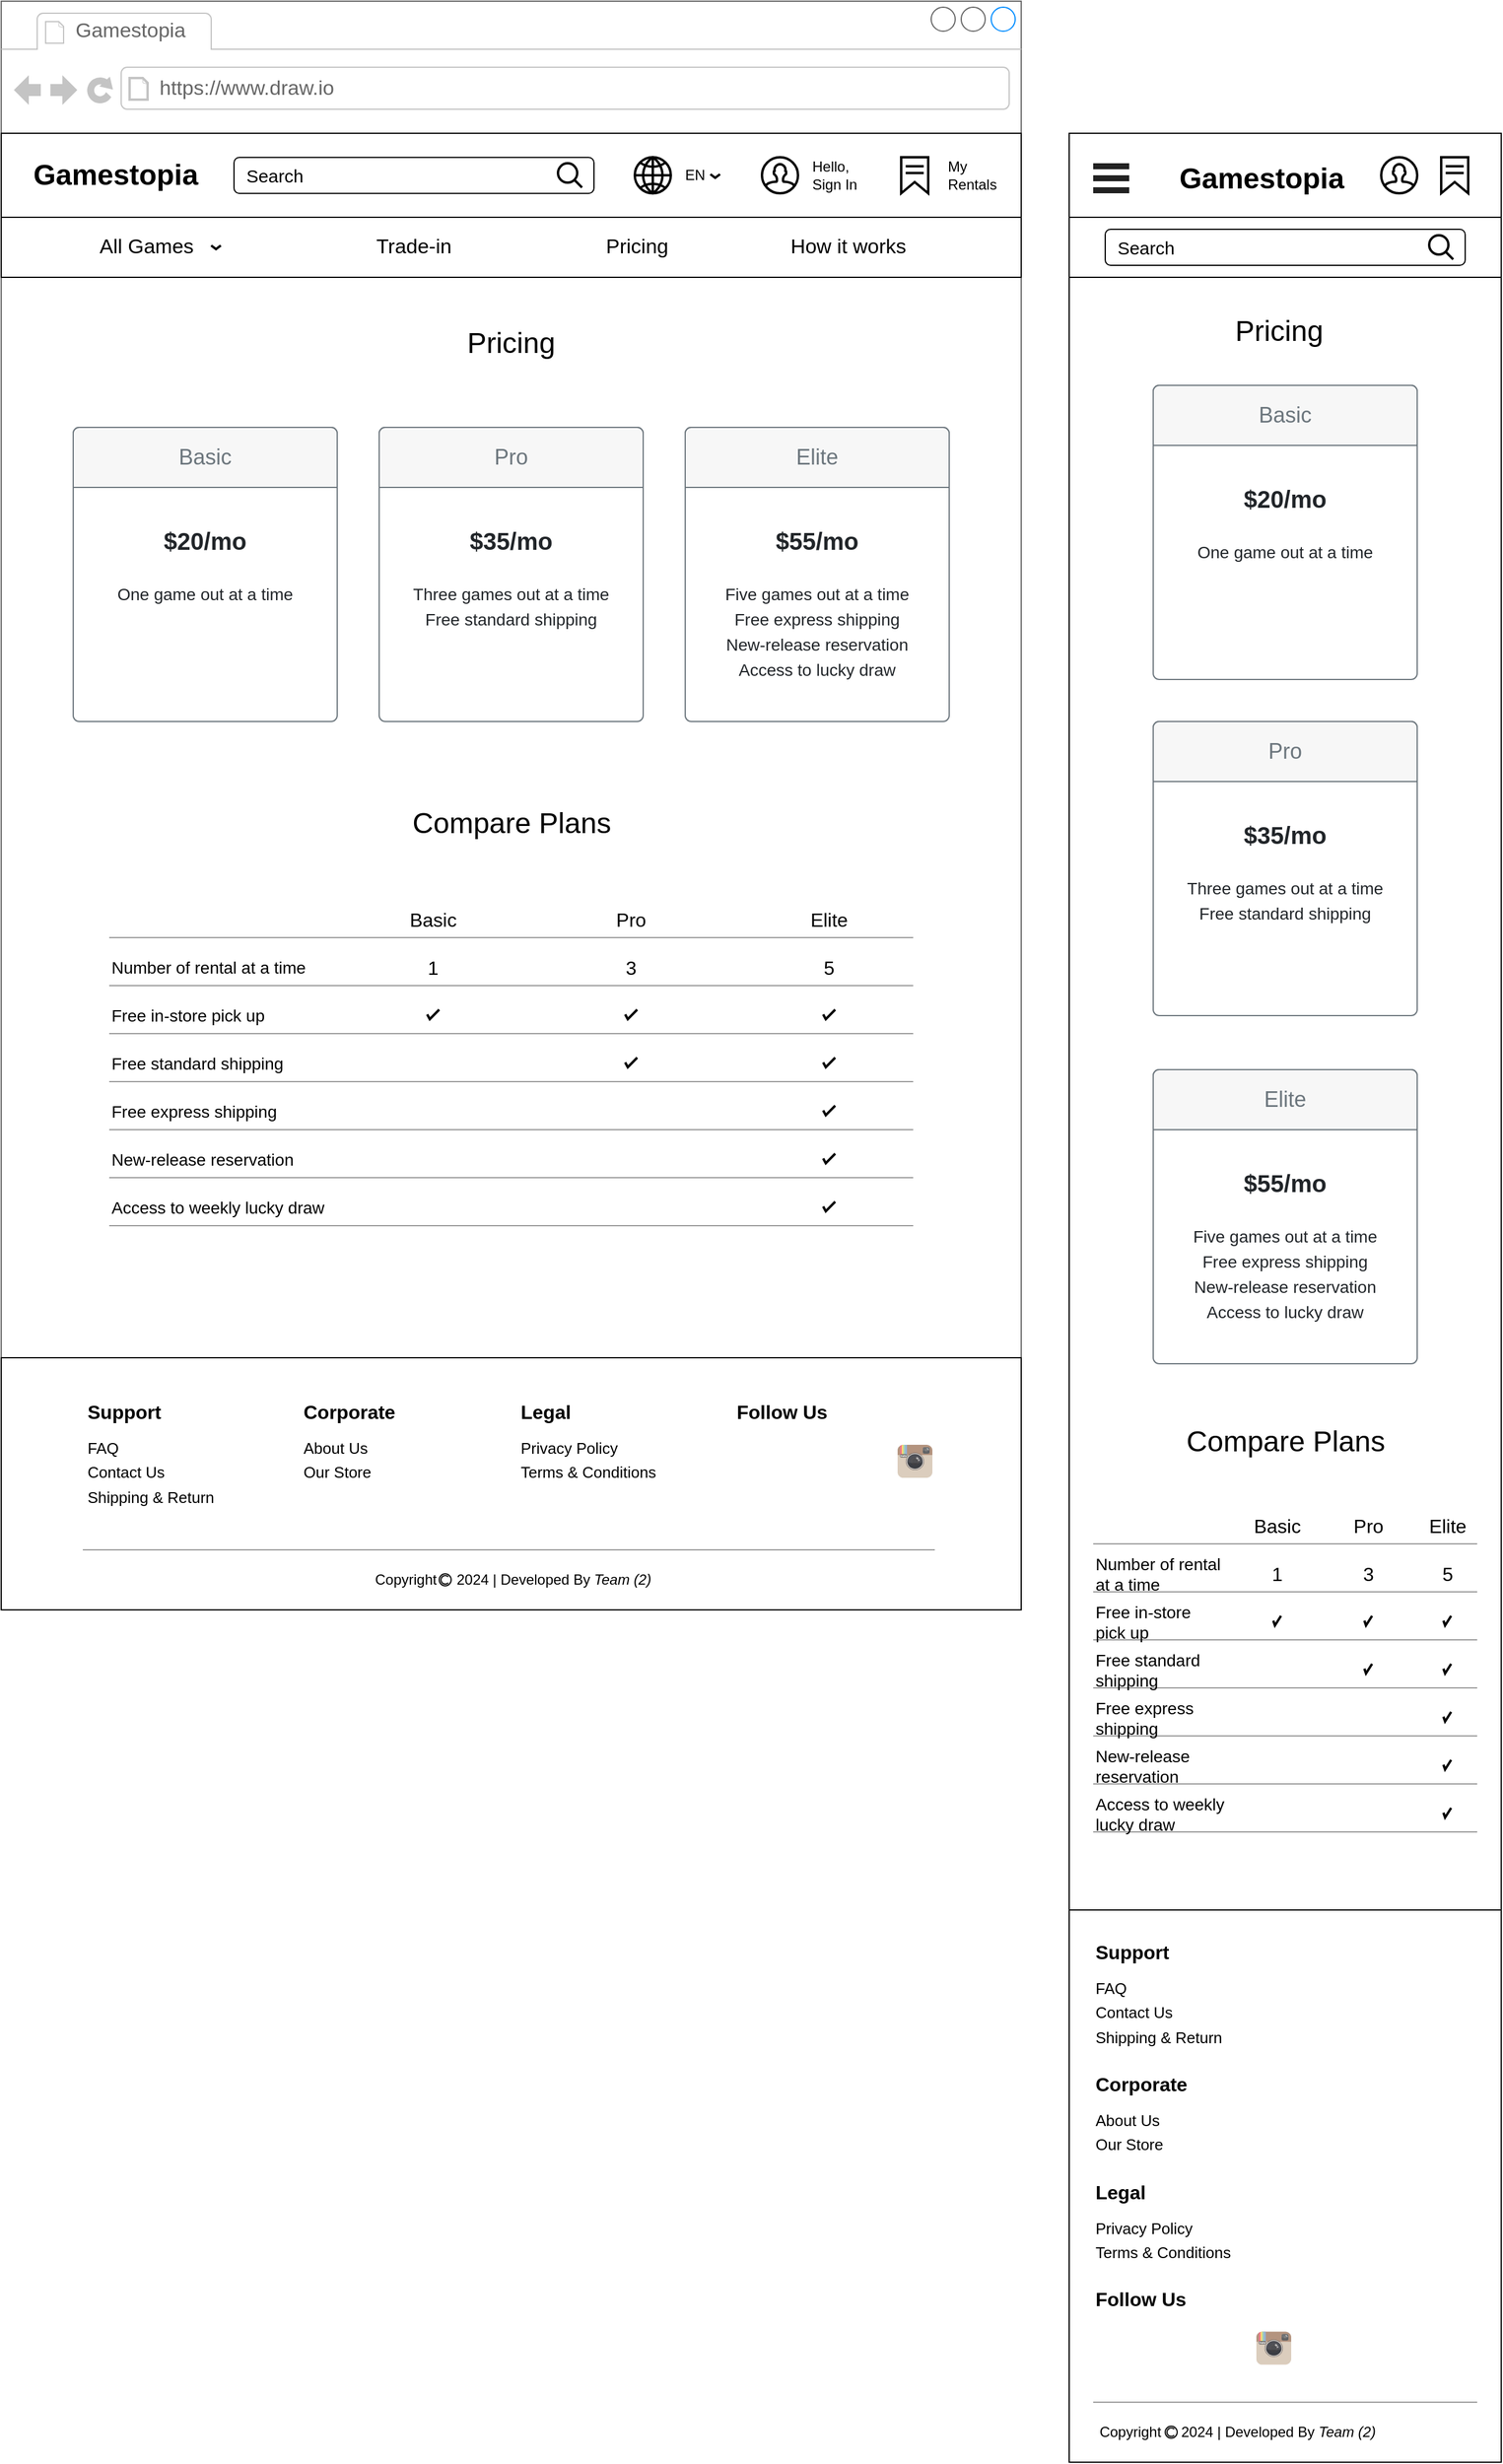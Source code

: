 <mxfile>
    <diagram id="GFclDaCIk4YAcfMqffFD" name="Page-1">
        <mxGraphModel dx="2208" dy="920" grid="1" gridSize="10" guides="1" tooltips="1" connect="1" arrows="1" fold="1" page="1" pageScale="1" pageWidth="850" pageHeight="1100" math="0" shadow="0">
            <root>
                <mxCell id="0"/>
                <mxCell id="1" parent="0"/>
                <mxCell id="2" value="" style="strokeWidth=1;shadow=0;dashed=0;align=center;html=1;shape=mxgraph.mockup.containers.browserWindow;rSize=0;strokeColor=#666666;strokeColor2=#008cff;strokeColor3=#c4c4c4;mainText=,;recursiveResize=0;" parent="1" vertex="1">
                    <mxGeometry x="210" y="480" width="850" height="1340" as="geometry"/>
                </mxCell>
                <mxCell id="3" value="Gamestopia" style="strokeWidth=1;shadow=0;dashed=0;align=center;html=1;shape=mxgraph.mockup.containers.anchor;fontSize=17;fontColor=#666666;align=left;" parent="2" vertex="1">
                    <mxGeometry x="60" y="12" width="170" height="26" as="geometry"/>
                </mxCell>
                <mxCell id="4" value="https://www.draw.io" style="strokeWidth=1;shadow=0;dashed=0;align=center;html=1;shape=mxgraph.mockup.containers.anchor;rSize=0;fontSize=17;fontColor=#666666;align=left;" parent="2" vertex="1">
                    <mxGeometry x="130" y="60" width="250" height="26" as="geometry"/>
                </mxCell>
                <mxCell id="585" value="Pricing" style="text;html=1;strokeColor=none;fillColor=none;align=center;verticalAlign=middle;whiteSpace=wrap;rounded=0;fontSize=24;" parent="2" vertex="1">
                    <mxGeometry x="365" y="270" width="120" height="30" as="geometry"/>
                </mxCell>
                <mxCell id="595" value="&lt;p style=&quot;line-height: 150%;&quot;&gt;&lt;span style=&quot;font-size: 20px;&quot;&gt;&lt;b&gt;&lt;br&gt;&lt;br&gt;$35/mo&lt;/b&gt;&lt;/span&gt;&lt;br style=&quot;font-size: 14px&quot;&gt;&lt;br style=&quot;font-size: 14px&quot;&gt;Three games out at a time&lt;br&gt;Free standard shipping&lt;/p&gt;" style="html=1;shadow=0;dashed=0;shape=mxgraph.bootstrap.rrect;rSize=5;strokeColor=#6C767D;html=1;whiteSpace=wrap;fillColor=#ffffff;fontColor=#212529;verticalAlign=top;align=center;spacing=20;spacingBottom=0;fontSize=14;" parent="2" vertex="1">
                    <mxGeometry x="315" y="355" width="220" height="245" as="geometry"/>
                </mxCell>
                <mxCell id="596" value="Pro" style="html=1;shadow=0;dashed=0;shape=mxgraph.bootstrap.topButton;rSize=5;perimeter=none;whiteSpace=wrap;fillColor=#F7F7F7;strokeColor=#6C767D;fontColor=#6C767D;resizeWidth=1;fontSize=18;align=center;spacing=20;" parent="595" vertex="1">
                    <mxGeometry width="220" height="50" relative="1" as="geometry"/>
                </mxCell>
                <mxCell id="597" value="&lt;p style=&quot;line-height: 150%;&quot;&gt;&lt;span style=&quot;font-size: 20px;&quot;&gt;&lt;b&gt;&lt;br&gt;&lt;br&gt;$55/mo&lt;/b&gt;&lt;/span&gt;&lt;br style=&quot;font-size: 14px&quot;&gt;&lt;br style=&quot;font-size: 14px&quot;&gt;Five games out at a time&lt;br&gt;Free express shipping&lt;br&gt;New-release reservation&lt;br&gt;Access to lucky draw&lt;/p&gt;" style="html=1;shadow=0;dashed=0;shape=mxgraph.bootstrap.rrect;rSize=5;strokeColor=#6C767D;html=1;whiteSpace=wrap;fillColor=#ffffff;fontColor=#212529;verticalAlign=top;align=center;spacing=20;spacingBottom=0;fontSize=14;" parent="2" vertex="1">
                    <mxGeometry x="570" y="355" width="220" height="245" as="geometry"/>
                </mxCell>
                <mxCell id="598" value="Elite" style="html=1;shadow=0;dashed=0;shape=mxgraph.bootstrap.topButton;rSize=5;perimeter=none;whiteSpace=wrap;fillColor=#F7F7F7;strokeColor=#6C767D;fontColor=#6C767D;resizeWidth=1;fontSize=18;align=center;spacing=20;" parent="597" vertex="1">
                    <mxGeometry width="220" height="50" relative="1" as="geometry"/>
                </mxCell>
                <mxCell id="550" value="" style="group" parent="2" vertex="1" connectable="0">
                    <mxGeometry y="1130" width="850" height="210" as="geometry"/>
                </mxCell>
                <mxCell id="160" value="" style="rounded=0;whiteSpace=wrap;html=1;" parent="550" vertex="1">
                    <mxGeometry width="850" height="210" as="geometry"/>
                </mxCell>
                <mxCell id="153" value="&lt;b&gt;&lt;font style=&quot;font-size: 16px;&quot;&gt;Follow Us&lt;/font&gt;&lt;/b&gt;" style="text;html=1;align=left;verticalAlign=middle;whiteSpace=wrap;rounded=0;" parent="550" vertex="1">
                    <mxGeometry x="611" y="30" width="120" height="30" as="geometry"/>
                </mxCell>
                <mxCell id="154" value="" style="shape=image;html=1;verticalAlign=top;verticalLabelPosition=bottom;labelBackgroundColor=#ffffff;imageAspect=0;aspect=fixed;image=https://cdn2.iconfinder.com/data/icons/social-media-2285/512/1_Facebook_colored_svg_copy-128.png;fillColor=none;strokeColor=none;" parent="550" vertex="1">
                    <mxGeometry x="614" y="72.5" width="27.5" height="27.5" as="geometry"/>
                </mxCell>
                <mxCell id="155" value="" style="shape=image;html=1;verticalAlign=top;verticalLabelPosition=bottom;labelBackgroundColor=#ffffff;imageAspect=0;aspect=fixed;image=https://cdn3.iconfinder.com/data/icons/2018-social-media-logotypes/1000/2018_social_media_popular_app_logo_twitter-128.png;fillColor=none;strokeColor=none;" parent="550" vertex="1">
                    <mxGeometry x="659" y="72.5" width="27.5" height="27.5" as="geometry"/>
                </mxCell>
                <mxCell id="156" value="" style="shape=image;html=1;verticalAlign=top;verticalLabelPosition=bottom;labelBackgroundColor=#ffffff;imageAspect=0;aspect=fixed;image=https://cdn4.iconfinder.com/data/icons/social-media-flat-7/64/Social-media_Youtube-128.png;fillColor=none;strokeColor=none;" parent="550" vertex="1">
                    <mxGeometry x="702" y="71.25" width="30" height="30" as="geometry"/>
                </mxCell>
                <mxCell id="158" value="" style="dashed=0;outlineConnect=0;html=1;align=center;labelPosition=center;verticalLabelPosition=bottom;verticalAlign=top;shape=mxgraph.weblogos.instagram;fillColor=none;strokeColor=none;" parent="550" vertex="1">
                    <mxGeometry x="747" y="72.5" width="29" height="27.5" as="geometry"/>
                </mxCell>
                <mxCell id="399" value="" style="verticalLabelPosition=bottom;shadow=0;dashed=0;align=center;html=1;verticalAlign=top;strokeWidth=1;shape=mxgraph.mockup.markup.line;strokeColor=#999999;fontSize=16;fontColor=#000000;fillColor=#808080;" parent="550" vertex="1">
                    <mxGeometry x="68" y="150" width="710" height="20" as="geometry"/>
                </mxCell>
                <mxCell id="400" value="&lt;b&gt;&lt;font style=&quot;font-size: 16px;&quot;&gt;Support&lt;/font&gt;&lt;/b&gt;" style="text;html=1;align=left;verticalAlign=middle;whiteSpace=wrap;rounded=0;" parent="550" vertex="1">
                    <mxGeometry x="70" y="30" width="120" height="30" as="geometry"/>
                </mxCell>
                <mxCell id="401" value="&lt;span style=&quot;font-size: 16px;&quot;&gt;&lt;b&gt;Corporate&lt;/b&gt;&lt;/span&gt;" style="text;html=1;align=left;verticalAlign=middle;whiteSpace=wrap;rounded=0;" parent="550" vertex="1">
                    <mxGeometry x="250" y="30" width="120" height="30" as="geometry"/>
                </mxCell>
                <mxCell id="402" value="&lt;b&gt;&lt;font style=&quot;font-size: 16px;&quot;&gt;Legal&lt;/font&gt;&lt;/b&gt;" style="text;html=1;align=left;verticalAlign=middle;whiteSpace=wrap;rounded=0;" parent="550" vertex="1">
                    <mxGeometry x="431" y="30" width="120" height="30" as="geometry"/>
                </mxCell>
                <mxCell id="406" value="Privacy Policy" style="text;html=1;strokeColor=none;fillColor=none;align=left;verticalAlign=middle;whiteSpace=wrap;rounded=0;fontSize=13;fontColor=#000000;" parent="550" vertex="1">
                    <mxGeometry x="431" y="60" width="150" height="30" as="geometry"/>
                </mxCell>
                <mxCell id="407" value="Terms &amp;amp; Conditions" style="text;html=1;strokeColor=none;fillColor=none;align=left;verticalAlign=middle;whiteSpace=wrap;rounded=0;fontSize=13;fontColor=#000000;" parent="550" vertex="1">
                    <mxGeometry x="431" y="80" width="150" height="30" as="geometry"/>
                </mxCell>
                <mxCell id="408" value="About Us" style="text;html=1;strokeColor=none;fillColor=none;align=left;verticalAlign=middle;whiteSpace=wrap;rounded=0;fontSize=13;fontColor=#000000;" parent="550" vertex="1">
                    <mxGeometry x="250" y="60" width="150" height="30" as="geometry"/>
                </mxCell>
                <mxCell id="409" value="Our Store" style="text;html=1;strokeColor=none;fillColor=none;align=left;verticalAlign=middle;whiteSpace=wrap;rounded=0;fontSize=13;fontColor=#000000;" parent="550" vertex="1">
                    <mxGeometry x="250" y="80" width="150" height="30" as="geometry"/>
                </mxCell>
                <mxCell id="410" value="Contact Us" style="text;html=1;strokeColor=none;fillColor=none;align=left;verticalAlign=middle;whiteSpace=wrap;rounded=0;fontSize=13;fontColor=#000000;" parent="550" vertex="1">
                    <mxGeometry x="70" y="80" width="150" height="30" as="geometry"/>
                </mxCell>
                <mxCell id="411" value="FAQ" style="text;html=1;strokeColor=none;fillColor=none;align=left;verticalAlign=middle;whiteSpace=wrap;rounded=0;fontSize=13;fontColor=#000000;" parent="550" vertex="1">
                    <mxGeometry x="70" y="60" width="150" height="30" as="geometry"/>
                </mxCell>
                <mxCell id="412" value="Shipping &amp;amp; Return" style="text;html=1;strokeColor=none;fillColor=none;align=left;verticalAlign=middle;whiteSpace=wrap;rounded=0;fontSize=13;fontColor=#000000;" parent="550" vertex="1">
                    <mxGeometry x="70" y="101.25" width="150" height="30" as="geometry"/>
                </mxCell>
                <mxCell id="161" value="" style="group" parent="550" vertex="1" connectable="0">
                    <mxGeometry x="260" y="170" width="330" height="30" as="geometry"/>
                </mxCell>
                <mxCell id="145" value="&amp;nbsp;Copyright&amp;nbsp; &amp;nbsp; &amp;nbsp;2024 | Developed By &lt;i&gt;Team (2)&lt;/i&gt;" style="text;html=1;align=center;verticalAlign=middle;whiteSpace=wrap;rounded=0;" parent="161" vertex="1">
                    <mxGeometry width="330" height="30" as="geometry"/>
                </mxCell>
                <mxCell id="144" value="" style="strokeColor=#0f0f0f;verticalLabelPosition=bottom;shadow=0;dashed=0;verticalAlign=top;strokeWidth=1;html=1;shape=mxgraph.mockup.misc.copyrightIcon;perimeterSpacing=0;" parent="161" vertex="1">
                    <mxGeometry x="105" y="10" width="10" height="10" as="geometry"/>
                </mxCell>
                <mxCell id="609" value="Compare Plans" style="text;html=1;strokeColor=none;fillColor=none;align=center;verticalAlign=middle;whiteSpace=wrap;rounded=0;fontSize=24;" parent="2" vertex="1">
                    <mxGeometry x="327.5" y="670" width="195" height="30" as="geometry"/>
                </mxCell>
                <mxCell id="610" value="" style="verticalLabelPosition=bottom;shadow=0;dashed=0;align=center;html=1;verticalAlign=top;strokeWidth=1;shape=mxgraph.mockup.markup.line;strokeColor=#999999;fontSize=20;" parent="2" vertex="1">
                    <mxGeometry x="90" y="770" width="670" height="20" as="geometry"/>
                </mxCell>
                <mxCell id="616" value="Basic" style="text;html=1;strokeColor=none;fillColor=none;align=center;verticalAlign=middle;whiteSpace=wrap;rounded=0;fontSize=16;" parent="2" vertex="1">
                    <mxGeometry x="330" y="750" width="60" height="30" as="geometry"/>
                </mxCell>
                <mxCell id="617" value="Elite" style="text;html=1;strokeColor=none;fillColor=none;align=center;verticalAlign=middle;whiteSpace=wrap;rounded=0;fontSize=16;" parent="2" vertex="1">
                    <mxGeometry x="660" y="750" width="60" height="30" as="geometry"/>
                </mxCell>
                <mxCell id="618" value="Pro" style="text;html=1;strokeColor=none;fillColor=none;align=center;verticalAlign=middle;whiteSpace=wrap;rounded=0;fontSize=16;" parent="2" vertex="1">
                    <mxGeometry x="495" y="750" width="60" height="30" as="geometry"/>
                </mxCell>
                <mxCell id="620" value="Number of rental at a time" style="text;html=1;strokeColor=none;fillColor=none;align=left;verticalAlign=middle;whiteSpace=wrap;rounded=0;fontSize=14;" parent="2" vertex="1">
                    <mxGeometry x="90" y="790" width="170" height="30" as="geometry"/>
                </mxCell>
                <mxCell id="622" value="1" style="text;html=1;strokeColor=none;fillColor=none;align=center;verticalAlign=middle;whiteSpace=wrap;rounded=0;fontSize=16;" parent="2" vertex="1">
                    <mxGeometry x="330" y="790" width="60" height="30" as="geometry"/>
                </mxCell>
                <mxCell id="624" value="3" style="text;html=1;strokeColor=none;fillColor=none;align=center;verticalAlign=middle;whiteSpace=wrap;rounded=0;fontSize=16;" parent="2" vertex="1">
                    <mxGeometry x="495" y="790" width="60" height="30" as="geometry"/>
                </mxCell>
                <mxCell id="623" value="5" style="text;html=1;strokeColor=none;fillColor=none;align=center;verticalAlign=middle;whiteSpace=wrap;rounded=0;fontSize=16;" parent="2" vertex="1">
                    <mxGeometry x="660" y="790" width="60" height="30" as="geometry"/>
                </mxCell>
                <mxCell id="634" value="" style="html=1;verticalLabelPosition=bottom;labelBackgroundColor=#ffffff;verticalAlign=top;shadow=0;dashed=0;strokeWidth=2;shape=mxgraph.ios7.misc.check;strokeColor=#000000;fontSize=16;" parent="2" vertex="1">
                    <mxGeometry x="355" y="840" width="10" height="8" as="geometry"/>
                </mxCell>
                <mxCell id="635" value="" style="html=1;verticalLabelPosition=bottom;labelBackgroundColor=#ffffff;verticalAlign=top;shadow=0;dashed=0;strokeWidth=2;shape=mxgraph.ios7.misc.check;strokeColor=#000000;fontSize=16;" parent="2" vertex="1">
                    <mxGeometry x="520" y="840" width="10" height="8" as="geometry"/>
                </mxCell>
                <mxCell id="700" value="&lt;p style=&quot;line-height: 150%;&quot;&gt;&lt;span style=&quot;font-size: 20px;&quot;&gt;&lt;b&gt;&lt;br&gt;&lt;br&gt;$20/mo&lt;/b&gt;&lt;/span&gt;&lt;br style=&quot;font-size: 14px&quot;&gt;&lt;br style=&quot;font-size: 14px&quot;&gt;One game out at a time&lt;br&gt;&lt;br&gt;&lt;/p&gt;" style="html=1;shadow=0;dashed=0;shape=mxgraph.bootstrap.rrect;rSize=5;strokeColor=#6C767D;html=1;whiteSpace=wrap;fillColor=#ffffff;fontColor=#212529;verticalAlign=top;align=center;spacing=20;spacingBottom=0;fontSize=14;" parent="2" vertex="1">
                    <mxGeometry x="60" y="355" width="220" height="245" as="geometry"/>
                </mxCell>
                <mxCell id="701" value="Basic" style="html=1;shadow=0;dashed=0;shape=mxgraph.bootstrap.topButton;rSize=5;perimeter=none;whiteSpace=wrap;fillColor=#F7F7F7;strokeColor=#6C767D;fontColor=#6C767D;resizeWidth=1;fontSize=18;align=center;spacing=20;" parent="700" vertex="1">
                    <mxGeometry width="220" height="50" relative="1" as="geometry"/>
                </mxCell>
                <mxCell id="415" value="" style="rounded=0;whiteSpace=wrap;html=1;fontSize=13;" parent="1" vertex="1">
                    <mxGeometry x="1100" y="590" width="360" height="1940" as="geometry"/>
                </mxCell>
                <mxCell id="428" value="" style="group" parent="1" vertex="1" connectable="0">
                    <mxGeometry x="1130" y="670" width="330" height="50" as="geometry"/>
                </mxCell>
                <mxCell id="429" value="" style="html=1;verticalLabelPosition=bottom;align=center;labelBackgroundColor=#ffffff;verticalAlign=top;strokeWidth=2;strokeColor=#000000;shadow=0;dashed=0;shape=mxgraph.ios7.icons.looking_glass;fontSize=15;fontColor=#000000;fillColor=none;" parent="428" vertex="1">
                    <mxGeometry x="270" y="4.94" width="20" height="20.12" as="geometry"/>
                </mxCell>
                <mxCell id="430" value="&amp;nbsp; Search" style="rounded=1;whiteSpace=wrap;html=1;strokeColor=#000000;fontSize=15;fontColor=#000000;fillColor=none;align=left;" parent="428" vertex="1">
                    <mxGeometry width="300" height="30" as="geometry"/>
                </mxCell>
                <mxCell id="431" value="" style="rounded=0;whiteSpace=wrap;html=1;strokeColor=default;fontSize=13;fontColor=#000000;fillColor=none;" parent="428" vertex="1">
                    <mxGeometry x="-30" y="-10" width="360" height="50" as="geometry"/>
                </mxCell>
                <mxCell id="551" value="" style="group" parent="1" vertex="1" connectable="0">
                    <mxGeometry x="1100" y="2070" width="360" height="460" as="geometry"/>
                </mxCell>
                <mxCell id="529" value="" style="rounded=0;whiteSpace=wrap;html=1;" parent="551" vertex="1">
                    <mxGeometry width="360" height="460" as="geometry"/>
                </mxCell>
                <mxCell id="530" value="&lt;b&gt;&lt;font style=&quot;font-size: 16px;&quot;&gt;Follow Us&lt;/font&gt;&lt;/b&gt;" style="text;html=1;align=left;verticalAlign=middle;whiteSpace=wrap;rounded=0;" parent="551" vertex="1">
                    <mxGeometry x="20" y="308.75" width="120" height="30" as="geometry"/>
                </mxCell>
                <mxCell id="531" value="" style="shape=image;html=1;verticalAlign=top;verticalLabelPosition=bottom;labelBackgroundColor=#ffffff;imageAspect=0;aspect=fixed;image=https://cdn2.iconfinder.com/data/icons/social-media-2285/512/1_Facebook_colored_svg_copy-128.png;fillColor=none;strokeColor=none;" parent="551" vertex="1">
                    <mxGeometry x="23" y="351.25" width="27.5" height="27.5" as="geometry"/>
                </mxCell>
                <mxCell id="532" value="" style="shape=image;html=1;verticalAlign=top;verticalLabelPosition=bottom;labelBackgroundColor=#ffffff;imageAspect=0;aspect=fixed;image=https://cdn3.iconfinder.com/data/icons/2018-social-media-logotypes/1000/2018_social_media_popular_app_logo_twitter-128.png;fillColor=none;strokeColor=none;" parent="551" vertex="1">
                    <mxGeometry x="68" y="351.25" width="27.5" height="27.5" as="geometry"/>
                </mxCell>
                <mxCell id="533" value="" style="shape=image;html=1;verticalAlign=top;verticalLabelPosition=bottom;labelBackgroundColor=#ffffff;imageAspect=0;aspect=fixed;image=https://cdn4.iconfinder.com/data/icons/social-media-flat-7/64/Social-media_Youtube-128.png;fillColor=none;strokeColor=none;" parent="551" vertex="1">
                    <mxGeometry x="111" y="350" width="30" height="30" as="geometry"/>
                </mxCell>
                <mxCell id="534" value="" style="dashed=0;outlineConnect=0;html=1;align=center;labelPosition=center;verticalLabelPosition=bottom;verticalAlign=top;shape=mxgraph.weblogos.instagram;fillColor=none;strokeColor=none;" parent="551" vertex="1">
                    <mxGeometry x="156" y="351.25" width="29" height="27.5" as="geometry"/>
                </mxCell>
                <mxCell id="536" value="&lt;b&gt;&lt;font style=&quot;font-size: 16px;&quot;&gt;Support&lt;/font&gt;&lt;/b&gt;" style="text;html=1;align=left;verticalAlign=middle;whiteSpace=wrap;rounded=0;" parent="551" vertex="1">
                    <mxGeometry x="20" y="20" width="120" height="30" as="geometry"/>
                </mxCell>
                <mxCell id="537" value="&lt;span style=&quot;font-size: 16px;&quot;&gt;&lt;b&gt;Corporate&lt;/b&gt;&lt;/span&gt;" style="text;html=1;align=left;verticalAlign=middle;whiteSpace=wrap;rounded=0;" parent="551" vertex="1">
                    <mxGeometry x="20" y="130" width="120" height="30" as="geometry"/>
                </mxCell>
                <mxCell id="538" value="&lt;b&gt;&lt;font style=&quot;font-size: 16px;&quot;&gt;Legal&lt;/font&gt;&lt;/b&gt;" style="text;html=1;align=left;verticalAlign=middle;whiteSpace=wrap;rounded=0;" parent="551" vertex="1">
                    <mxGeometry x="20" y="220" width="120" height="30" as="geometry"/>
                </mxCell>
                <mxCell id="539" value="Privacy Policy" style="text;html=1;strokeColor=none;fillColor=none;align=left;verticalAlign=middle;whiteSpace=wrap;rounded=0;fontSize=13;fontColor=#000000;" parent="551" vertex="1">
                    <mxGeometry x="20" y="250" width="150" height="30" as="geometry"/>
                </mxCell>
                <mxCell id="540" value="Terms &amp;amp; Conditions" style="text;html=1;strokeColor=none;fillColor=none;align=left;verticalAlign=middle;whiteSpace=wrap;rounded=0;fontSize=13;fontColor=#000000;" parent="551" vertex="1">
                    <mxGeometry x="20" y="270" width="150" height="30" as="geometry"/>
                </mxCell>
                <mxCell id="541" value="About Us" style="text;html=1;strokeColor=none;fillColor=none;align=left;verticalAlign=middle;whiteSpace=wrap;rounded=0;fontSize=13;fontColor=#000000;" parent="551" vertex="1">
                    <mxGeometry x="20" y="160" width="150" height="30" as="geometry"/>
                </mxCell>
                <mxCell id="542" value="Our Store" style="text;html=1;strokeColor=none;fillColor=none;align=left;verticalAlign=middle;whiteSpace=wrap;rounded=0;fontSize=13;fontColor=#000000;" parent="551" vertex="1">
                    <mxGeometry x="20" y="180" width="150" height="30" as="geometry"/>
                </mxCell>
                <mxCell id="543" value="Contact Us" style="text;html=1;strokeColor=none;fillColor=none;align=left;verticalAlign=middle;whiteSpace=wrap;rounded=0;fontSize=13;fontColor=#000000;" parent="551" vertex="1">
                    <mxGeometry x="20" y="70" width="150" height="30" as="geometry"/>
                </mxCell>
                <mxCell id="544" value="FAQ" style="text;html=1;strokeColor=none;fillColor=none;align=left;verticalAlign=middle;whiteSpace=wrap;rounded=0;fontSize=13;fontColor=#000000;" parent="551" vertex="1">
                    <mxGeometry x="20" y="50" width="150" height="30" as="geometry"/>
                </mxCell>
                <mxCell id="545" value="Shipping &amp;amp; Return" style="text;html=1;strokeColor=none;fillColor=none;align=left;verticalAlign=middle;whiteSpace=wrap;rounded=0;fontSize=13;fontColor=#000000;" parent="551" vertex="1">
                    <mxGeometry x="20" y="91.25" width="150" height="30" as="geometry"/>
                </mxCell>
                <mxCell id="546" value="" style="group;align=left;" parent="551" vertex="1" connectable="0">
                    <mxGeometry x="20" y="420" width="330" height="30" as="geometry"/>
                </mxCell>
                <mxCell id="547" value="&amp;nbsp;Copyright&amp;nbsp; &amp;nbsp; &amp;nbsp;2024 | Developed By &lt;i&gt;Team (2)&lt;/i&gt;" style="text;html=1;align=left;verticalAlign=middle;whiteSpace=wrap;rounded=0;" parent="546" vertex="1">
                    <mxGeometry width="330" height="30" as="geometry"/>
                </mxCell>
                <mxCell id="548" value="" style="strokeColor=#0f0f0f;verticalLabelPosition=bottom;shadow=0;dashed=0;verticalAlign=top;strokeWidth=1;html=1;shape=mxgraph.mockup.misc.copyrightIcon;perimeterSpacing=0;align=left;" parent="546" vertex="1">
                    <mxGeometry x="60" y="10" width="10" height="10" as="geometry"/>
                </mxCell>
                <mxCell id="535" value="" style="verticalLabelPosition=bottom;shadow=0;dashed=0;align=center;html=1;verticalAlign=top;strokeWidth=1;shape=mxgraph.mockup.markup.line;strokeColor=#999999;fontSize=16;fontColor=#000000;fillColor=#808080;" parent="546" vertex="1">
                    <mxGeometry y="-20" width="320" height="20" as="geometry"/>
                </mxCell>
                <mxCell id="588" value="Pricing" style="text;html=1;strokeColor=none;fillColor=none;align=center;verticalAlign=middle;whiteSpace=wrap;rounded=0;fontSize=24;" parent="1" vertex="1">
                    <mxGeometry x="1215" y="740" width="120" height="30" as="geometry"/>
                </mxCell>
                <mxCell id="612" value="" style="verticalLabelPosition=bottom;shadow=0;dashed=0;align=center;html=1;verticalAlign=top;strokeWidth=1;shape=mxgraph.mockup.markup.line;strokeColor=#999999;fontSize=20;" parent="1" vertex="1">
                    <mxGeometry x="300" y="1290" width="670" height="20" as="geometry"/>
                </mxCell>
                <mxCell id="613" value="" style="verticalLabelPosition=bottom;shadow=0;dashed=0;align=center;html=1;verticalAlign=top;strokeWidth=1;shape=mxgraph.mockup.markup.line;strokeColor=#999999;fontSize=20;" parent="1" vertex="1">
                    <mxGeometry x="300" y="1330" width="670" height="20" as="geometry"/>
                </mxCell>
                <mxCell id="614" value="" style="verticalLabelPosition=bottom;shadow=0;dashed=0;align=center;html=1;verticalAlign=top;strokeWidth=1;shape=mxgraph.mockup.markup.line;strokeColor=#999999;fontSize=20;" parent="1" vertex="1">
                    <mxGeometry x="300" y="1370" width="670" height="20" as="geometry"/>
                </mxCell>
                <mxCell id="615" value="" style="verticalLabelPosition=bottom;shadow=0;dashed=0;align=center;html=1;verticalAlign=top;strokeWidth=1;shape=mxgraph.mockup.markup.line;strokeColor=#999999;fontSize=20;" parent="1" vertex="1">
                    <mxGeometry x="300" y="1410" width="670" height="20" as="geometry"/>
                </mxCell>
                <mxCell id="627" value="Free in-store pick up" style="text;html=1;strokeColor=none;fillColor=none;align=left;verticalAlign=middle;whiteSpace=wrap;rounded=0;fontSize=14;" parent="1" vertex="1">
                    <mxGeometry x="300" y="1310" width="170" height="30" as="geometry"/>
                </mxCell>
                <mxCell id="628" value="Free standard shipping" style="text;html=1;strokeColor=none;fillColor=none;align=left;verticalAlign=middle;whiteSpace=wrap;rounded=0;fontSize=14;" parent="1" vertex="1">
                    <mxGeometry x="300" y="1350" width="170" height="30" as="geometry"/>
                </mxCell>
                <mxCell id="629" value="Free express shipping" style="text;html=1;strokeColor=none;fillColor=none;align=left;verticalAlign=middle;whiteSpace=wrap;rounded=0;fontSize=14;" parent="1" vertex="1">
                    <mxGeometry x="300" y="1390" width="170" height="30" as="geometry"/>
                </mxCell>
                <mxCell id="630" value="" style="verticalLabelPosition=bottom;shadow=0;dashed=0;align=center;html=1;verticalAlign=top;strokeWidth=1;shape=mxgraph.mockup.markup.line;strokeColor=#999999;fontSize=20;" parent="1" vertex="1">
                    <mxGeometry x="300" y="1450" width="670" height="20" as="geometry"/>
                </mxCell>
                <mxCell id="631" value="" style="verticalLabelPosition=bottom;shadow=0;dashed=0;align=center;html=1;verticalAlign=top;strokeWidth=1;shape=mxgraph.mockup.markup.line;strokeColor=#999999;fontSize=20;" parent="1" vertex="1">
                    <mxGeometry x="300" y="1490" width="670" height="20" as="geometry"/>
                </mxCell>
                <mxCell id="632" value="New-release reservation" style="text;html=1;strokeColor=none;fillColor=none;align=left;verticalAlign=middle;whiteSpace=wrap;rounded=0;fontSize=14;" parent="1" vertex="1">
                    <mxGeometry x="300" y="1430" width="170" height="30" as="geometry"/>
                </mxCell>
                <mxCell id="633" value="Access to weekly lucky draw" style="text;html=1;strokeColor=none;fillColor=none;align=left;verticalAlign=middle;whiteSpace=wrap;rounded=0;fontSize=14;" parent="1" vertex="1">
                    <mxGeometry x="300" y="1470" width="190" height="30" as="geometry"/>
                </mxCell>
                <mxCell id="636" value="" style="html=1;verticalLabelPosition=bottom;labelBackgroundColor=#ffffff;verticalAlign=top;shadow=0;dashed=0;strokeWidth=2;shape=mxgraph.ios7.misc.check;strokeColor=#000000;fontSize=16;" parent="1" vertex="1">
                    <mxGeometry x="895" y="1320" width="10" height="8" as="geometry"/>
                </mxCell>
                <mxCell id="637" value="" style="html=1;verticalLabelPosition=bottom;labelBackgroundColor=#ffffff;verticalAlign=top;shadow=0;dashed=0;strokeWidth=2;shape=mxgraph.ios7.misc.check;strokeColor=#000000;fontSize=16;" parent="1" vertex="1">
                    <mxGeometry x="730" y="1360" width="10" height="8" as="geometry"/>
                </mxCell>
                <mxCell id="638" value="" style="html=1;verticalLabelPosition=bottom;labelBackgroundColor=#ffffff;verticalAlign=top;shadow=0;dashed=0;strokeWidth=2;shape=mxgraph.ios7.misc.check;strokeColor=#000000;fontSize=16;" parent="1" vertex="1">
                    <mxGeometry x="895" y="1360" width="10" height="8" as="geometry"/>
                </mxCell>
                <mxCell id="639" value="" style="html=1;verticalLabelPosition=bottom;labelBackgroundColor=#ffffff;verticalAlign=top;shadow=0;dashed=0;strokeWidth=2;shape=mxgraph.ios7.misc.check;strokeColor=#000000;fontSize=16;" parent="1" vertex="1">
                    <mxGeometry x="895" y="1400" width="10" height="8" as="geometry"/>
                </mxCell>
                <mxCell id="640" value="" style="html=1;verticalLabelPosition=bottom;labelBackgroundColor=#ffffff;verticalAlign=top;shadow=0;dashed=0;strokeWidth=2;shape=mxgraph.ios7.misc.check;strokeColor=#000000;fontSize=16;" parent="1" vertex="1">
                    <mxGeometry x="895" y="1440" width="10" height="8" as="geometry"/>
                </mxCell>
                <mxCell id="641" value="" style="html=1;verticalLabelPosition=bottom;labelBackgroundColor=#ffffff;verticalAlign=top;shadow=0;dashed=0;strokeWidth=2;shape=mxgraph.ios7.misc.check;strokeColor=#000000;fontSize=16;" parent="1" vertex="1">
                    <mxGeometry x="895" y="1480" width="10" height="8" as="geometry"/>
                </mxCell>
                <mxCell id="648" value="Compare Plans" style="text;html=1;strokeColor=none;fillColor=none;align=center;verticalAlign=middle;whiteSpace=wrap;rounded=0;fontSize=24;" parent="1" vertex="1">
                    <mxGeometry x="1182.5" y="1665" width="195" height="30" as="geometry"/>
                </mxCell>
                <mxCell id="649" value="" style="verticalLabelPosition=bottom;shadow=0;dashed=0;align=center;html=1;verticalAlign=top;strokeWidth=1;shape=mxgraph.mockup.markup.line;strokeColor=#999999;fontSize=20;" parent="1" vertex="1">
                    <mxGeometry x="1120" y="1755" width="320" height="20" as="geometry"/>
                </mxCell>
                <mxCell id="650" value="Basic" style="text;html=1;strokeColor=none;fillColor=none;align=center;verticalAlign=middle;whiteSpace=wrap;rounded=0;fontSize=16;" parent="1" vertex="1">
                    <mxGeometry x="1254.03" y="1735" width="38.507" height="30" as="geometry"/>
                </mxCell>
                <mxCell id="651" value="Elite" style="text;html=1;strokeColor=none;fillColor=none;align=center;verticalAlign=middle;whiteSpace=wrap;rounded=0;fontSize=16;" parent="1" vertex="1">
                    <mxGeometry x="1395.821" y="1735" width="38.507" height="30" as="geometry"/>
                </mxCell>
                <mxCell id="652" value="Pro" style="text;html=1;strokeColor=none;fillColor=none;align=center;verticalAlign=middle;whiteSpace=wrap;rounded=0;fontSize=16;" parent="1" vertex="1">
                    <mxGeometry x="1329.925" y="1735" width="38.507" height="30" as="geometry"/>
                </mxCell>
                <mxCell id="653" value="Number of rental at a time" style="text;html=1;strokeColor=none;fillColor=none;align=left;verticalAlign=middle;whiteSpace=wrap;rounded=0;fontSize=14;" parent="1" vertex="1">
                    <mxGeometry x="1120" y="1775" width="109.104" height="30" as="geometry"/>
                </mxCell>
                <mxCell id="654" value="1" style="text;html=1;strokeColor=none;fillColor=none;align=center;verticalAlign=middle;whiteSpace=wrap;rounded=0;fontSize=16;" parent="1" vertex="1">
                    <mxGeometry x="1254.03" y="1775" width="38.507" height="30" as="geometry"/>
                </mxCell>
                <mxCell id="655" value="3" style="text;html=1;strokeColor=none;fillColor=none;align=center;verticalAlign=middle;whiteSpace=wrap;rounded=0;fontSize=16;" parent="1" vertex="1">
                    <mxGeometry x="1329.925" y="1775" width="38.507" height="30" as="geometry"/>
                </mxCell>
                <mxCell id="656" value="5" style="text;html=1;strokeColor=none;fillColor=none;align=center;verticalAlign=middle;whiteSpace=wrap;rounded=0;fontSize=16;" parent="1" vertex="1">
                    <mxGeometry x="1395.821" y="1775" width="38.507" height="30" as="geometry"/>
                </mxCell>
                <mxCell id="657" value="" style="html=1;verticalLabelPosition=bottom;labelBackgroundColor=#ffffff;verticalAlign=top;shadow=0;dashed=0;strokeWidth=2;shape=mxgraph.ios7.misc.check;strokeColor=#000000;fontSize=16;" parent="1" vertex="1">
                    <mxGeometry x="1270.075" y="1825" width="6.418" height="8" as="geometry"/>
                </mxCell>
                <mxCell id="658" value="" style="html=1;verticalLabelPosition=bottom;labelBackgroundColor=#ffffff;verticalAlign=top;shadow=0;dashed=0;strokeWidth=2;shape=mxgraph.ios7.misc.check;strokeColor=#000000;fontSize=16;" parent="1" vertex="1">
                    <mxGeometry x="1345.97" y="1825" width="6.418" height="8" as="geometry"/>
                </mxCell>
                <mxCell id="659" value="" style="verticalLabelPosition=bottom;shadow=0;dashed=0;align=center;html=1;verticalAlign=top;strokeWidth=1;shape=mxgraph.mockup.markup.line;strokeColor=#999999;fontSize=20;" parent="1" vertex="1">
                    <mxGeometry x="1120" y="1795" width="320" height="20" as="geometry"/>
                </mxCell>
                <mxCell id="660" value="" style="verticalLabelPosition=bottom;shadow=0;dashed=0;align=center;html=1;verticalAlign=top;strokeWidth=1;shape=mxgraph.mockup.markup.line;strokeColor=#999999;fontSize=20;" parent="1" vertex="1">
                    <mxGeometry x="1120" y="1835" width="320" height="20" as="geometry"/>
                </mxCell>
                <mxCell id="661" value="" style="verticalLabelPosition=bottom;shadow=0;dashed=0;align=center;html=1;verticalAlign=top;strokeWidth=1;shape=mxgraph.mockup.markup.line;strokeColor=#999999;fontSize=20;" parent="1" vertex="1">
                    <mxGeometry x="1120" y="1875" width="320" height="20" as="geometry"/>
                </mxCell>
                <mxCell id="662" value="" style="verticalLabelPosition=bottom;shadow=0;dashed=0;align=center;html=1;verticalAlign=top;strokeWidth=1;shape=mxgraph.mockup.markup.line;strokeColor=#999999;fontSize=20;" parent="1" vertex="1">
                    <mxGeometry x="1120" y="1915" width="320" height="20" as="geometry"/>
                </mxCell>
                <mxCell id="663" value="Free in-store pick up" style="text;html=1;strokeColor=none;fillColor=none;align=left;verticalAlign=middle;whiteSpace=wrap;rounded=0;fontSize=14;" parent="1" vertex="1">
                    <mxGeometry x="1120" y="1815" width="109.104" height="30" as="geometry"/>
                </mxCell>
                <mxCell id="664" value="Free standard shipping" style="text;html=1;strokeColor=none;fillColor=none;align=left;verticalAlign=middle;whiteSpace=wrap;rounded=0;fontSize=14;" parent="1" vertex="1">
                    <mxGeometry x="1120" y="1855" width="109.104" height="30" as="geometry"/>
                </mxCell>
                <mxCell id="665" value="Free express shipping" style="text;html=1;strokeColor=none;fillColor=none;align=left;verticalAlign=middle;whiteSpace=wrap;rounded=0;fontSize=14;" parent="1" vertex="1">
                    <mxGeometry x="1120" y="1895" width="109.104" height="30" as="geometry"/>
                </mxCell>
                <mxCell id="666" value="" style="verticalLabelPosition=bottom;shadow=0;dashed=0;align=center;html=1;verticalAlign=top;strokeWidth=1;shape=mxgraph.mockup.markup.line;strokeColor=#999999;fontSize=20;" parent="1" vertex="1">
                    <mxGeometry x="1120" y="1955" width="320" height="20" as="geometry"/>
                </mxCell>
                <mxCell id="667" value="" style="verticalLabelPosition=bottom;shadow=0;dashed=0;align=center;html=1;verticalAlign=top;strokeWidth=1;shape=mxgraph.mockup.markup.line;strokeColor=#999999;fontSize=20;" parent="1" vertex="1">
                    <mxGeometry x="1120" y="1995" width="320" height="20" as="geometry"/>
                </mxCell>
                <mxCell id="668" value="New-release reservation" style="text;html=1;strokeColor=none;fillColor=none;align=left;verticalAlign=middle;whiteSpace=wrap;rounded=0;fontSize=14;" parent="1" vertex="1">
                    <mxGeometry x="1120" y="1935" width="109.104" height="30" as="geometry"/>
                </mxCell>
                <mxCell id="669" value="Access to weekly lucky draw" style="text;html=1;strokeColor=none;fillColor=none;align=left;verticalAlign=middle;whiteSpace=wrap;rounded=0;fontSize=14;" parent="1" vertex="1">
                    <mxGeometry x="1120" y="1975" width="121.94" height="30" as="geometry"/>
                </mxCell>
                <mxCell id="670" value="" style="html=1;verticalLabelPosition=bottom;labelBackgroundColor=#ffffff;verticalAlign=top;shadow=0;dashed=0;strokeWidth=2;shape=mxgraph.ios7.misc.check;strokeColor=#000000;fontSize=16;" parent="1" vertex="1">
                    <mxGeometry x="1411.866" y="1825" width="6.418" height="8" as="geometry"/>
                </mxCell>
                <mxCell id="671" value="" style="html=1;verticalLabelPosition=bottom;labelBackgroundColor=#ffffff;verticalAlign=top;shadow=0;dashed=0;strokeWidth=2;shape=mxgraph.ios7.misc.check;strokeColor=#000000;fontSize=16;" parent="1" vertex="1">
                    <mxGeometry x="1345.97" y="1865" width="6.418" height="8" as="geometry"/>
                </mxCell>
                <mxCell id="672" value="" style="html=1;verticalLabelPosition=bottom;labelBackgroundColor=#ffffff;verticalAlign=top;shadow=0;dashed=0;strokeWidth=2;shape=mxgraph.ios7.misc.check;strokeColor=#000000;fontSize=16;" parent="1" vertex="1">
                    <mxGeometry x="1411.866" y="1865" width="6.418" height="8" as="geometry"/>
                </mxCell>
                <mxCell id="673" value="" style="html=1;verticalLabelPosition=bottom;labelBackgroundColor=#ffffff;verticalAlign=top;shadow=0;dashed=0;strokeWidth=2;shape=mxgraph.ios7.misc.check;strokeColor=#000000;fontSize=16;" parent="1" vertex="1">
                    <mxGeometry x="1411.866" y="1905" width="6.418" height="8" as="geometry"/>
                </mxCell>
                <mxCell id="674" value="" style="html=1;verticalLabelPosition=bottom;labelBackgroundColor=#ffffff;verticalAlign=top;shadow=0;dashed=0;strokeWidth=2;shape=mxgraph.ios7.misc.check;strokeColor=#000000;fontSize=16;" parent="1" vertex="1">
                    <mxGeometry x="1411.866" y="1945" width="6.418" height="8" as="geometry"/>
                </mxCell>
                <mxCell id="675" value="" style="html=1;verticalLabelPosition=bottom;labelBackgroundColor=#ffffff;verticalAlign=top;shadow=0;dashed=0;strokeWidth=2;shape=mxgraph.ios7.misc.check;strokeColor=#000000;fontSize=16;" parent="1" vertex="1">
                    <mxGeometry x="1411.866" y="1985" width="6.418" height="8" as="geometry"/>
                </mxCell>
                <mxCell id="704" value="" style="group" parent="1" vertex="1" connectable="0">
                    <mxGeometry x="210" y="590" width="850" height="70" as="geometry"/>
                </mxCell>
                <mxCell id="705" value="" style="rounded=0;whiteSpace=wrap;html=1;strokeColor=#000000;fillColor=none;" parent="704" vertex="1">
                    <mxGeometry width="850" height="70" as="geometry"/>
                </mxCell>
                <mxCell id="706" value="Gamestopia" style="text;strokeColor=none;fillColor=none;html=1;fontSize=24;fontStyle=1;verticalAlign=middle;align=center;" parent="704" vertex="1">
                    <mxGeometry x="15" y="15" width="160" height="40" as="geometry"/>
                </mxCell>
                <mxCell id="707" value="" style="group" parent="704" vertex="1" connectable="0">
                    <mxGeometry x="634" y="20" width="90" height="30" as="geometry"/>
                </mxCell>
                <mxCell id="708" value="" style="html=1;verticalLabelPosition=bottom;align=center;labelBackgroundColor=#ffffff;verticalAlign=top;strokeWidth=2;strokeColor=#000000;shadow=0;dashed=0;shape=mxgraph.ios7.icons.user;fillColor=none;" parent="707" vertex="1">
                    <mxGeometry width="30" height="30" as="geometry"/>
                </mxCell>
                <mxCell id="709" value="Hello,&lt;br&gt;Sign In" style="text;html=1;strokeColor=none;fillColor=none;align=left;verticalAlign=middle;whiteSpace=wrap;rounded=0;" parent="707" vertex="1">
                    <mxGeometry x="40" width="50" height="30" as="geometry"/>
                </mxCell>
                <mxCell id="710" value="" style="group" parent="704" vertex="1" connectable="0">
                    <mxGeometry x="528" y="20" width="80" height="30" as="geometry"/>
                </mxCell>
                <mxCell id="711" value="" style="html=1;verticalLabelPosition=bottom;align=center;labelBackgroundColor=#ffffff;verticalAlign=top;strokeWidth=2;strokeColor=#000000;shadow=0;dashed=0;shape=mxgraph.ios7.icons.globe;fontSize=15;fontColor=#000000;fillColor=none;" parent="710" vertex="1">
                    <mxGeometry width="30" height="30" as="geometry"/>
                </mxCell>
                <mxCell id="712" value="EN&amp;nbsp;" style="text;html=1;strokeColor=none;fillColor=none;align=left;verticalAlign=middle;whiteSpace=wrap;rounded=0;container=0;" parent="710" vertex="1">
                    <mxGeometry x="40" width="40" height="30" as="geometry"/>
                </mxCell>
                <mxCell id="713" value="" style="html=1;verticalLabelPosition=bottom;labelBackgroundColor=#ffffff;verticalAlign=top;shadow=0;dashed=0;strokeWidth=2;shape=mxgraph.ios7.misc.down;strokeColor=default;fontSize=15;fontColor=#000000;fillColor=none;container=0;" parent="710" vertex="1">
                    <mxGeometry x="63" y="14.12" width="8" height="3" as="geometry"/>
                </mxCell>
                <mxCell id="714" value="" style="group" parent="704" vertex="1" connectable="0">
                    <mxGeometry x="194" y="20.12" width="300" height="30" as="geometry"/>
                </mxCell>
                <mxCell id="715" value="" style="html=1;verticalLabelPosition=bottom;align=center;labelBackgroundColor=#ffffff;verticalAlign=top;strokeWidth=2;strokeColor=#000000;shadow=0;dashed=0;shape=mxgraph.ios7.icons.looking_glass;fontSize=15;fontColor=#000000;fillColor=none;" parent="714" vertex="1">
                    <mxGeometry x="270" y="4.94" width="20" height="20.12" as="geometry"/>
                </mxCell>
                <mxCell id="716" value="&amp;nbsp; Search" style="rounded=1;whiteSpace=wrap;html=1;strokeColor=#000000;fontSize=15;fontColor=#000000;fillColor=none;align=left;" parent="714" vertex="1">
                    <mxGeometry width="300" height="30" as="geometry"/>
                </mxCell>
                <mxCell id="717" value="" style="group" parent="704" vertex="1" connectable="0">
                    <mxGeometry x="750" y="20" width="87" height="30" as="geometry"/>
                </mxCell>
                <mxCell id="718" value="My Rentals" style="text;html=1;strokeColor=none;fillColor=none;align=left;verticalAlign=middle;whiteSpace=wrap;rounded=0;" parent="717" vertex="1">
                    <mxGeometry x="37" width="50" height="30" as="geometry"/>
                </mxCell>
                <mxCell id="719" value="" style="html=1;verticalLabelPosition=bottom;align=center;labelBackgroundColor=#ffffff;verticalAlign=top;strokeWidth=2;strokeColor=#000000;shadow=0;dashed=0;shape=mxgraph.ios7.icons.bookmark;" parent="717" vertex="1">
                    <mxGeometry width="22.5" height="30" as="geometry"/>
                </mxCell>
                <mxCell id="720" value="" style="group" parent="1" vertex="1" connectable="0">
                    <mxGeometry x="210" y="660" width="850" height="50" as="geometry"/>
                </mxCell>
                <mxCell id="721" value="" style="rounded=0;whiteSpace=wrap;html=1;strokeColor=default;fontColor=#000000;fillColor=none;" parent="720" vertex="1">
                    <mxGeometry width="850" height="50" as="geometry"/>
                </mxCell>
                <mxCell id="722" value="Trade-in" style="text;html=1;strokeColor=none;fillColor=none;align=center;verticalAlign=middle;whiteSpace=wrap;rounded=0;fontSize=17;" parent="720" vertex="1">
                    <mxGeometry x="294" y="10" width="100" height="30" as="geometry"/>
                </mxCell>
                <mxCell id="723" value="" style="group" parent="720" vertex="1" connectable="0">
                    <mxGeometry x="80" y="10" width="115" height="30" as="geometry"/>
                </mxCell>
                <mxCell id="724" value="All Games" style="text;html=1;strokeColor=none;fillColor=none;align=left;verticalAlign=middle;whiteSpace=wrap;rounded=0;fontSize=17;" parent="723" vertex="1">
                    <mxGeometry width="115" height="30" as="geometry"/>
                </mxCell>
                <mxCell id="725" value="" style="html=1;verticalLabelPosition=bottom;labelBackgroundColor=#ffffff;verticalAlign=top;shadow=0;dashed=0;strokeWidth=2;shape=mxgraph.ios7.misc.down;strokeColor=default;fontSize=15;fontColor=#000000;fillColor=none;container=0;" parent="723" vertex="1">
                    <mxGeometry x="95" y="13.5" width="8" height="3" as="geometry"/>
                </mxCell>
                <mxCell id="726" value="Pricing" style="text;html=1;strokeColor=none;fillColor=none;align=center;verticalAlign=middle;whiteSpace=wrap;rounded=0;fontSize=17;" parent="720" vertex="1">
                    <mxGeometry x="480" y="10" width="100" height="30" as="geometry"/>
                </mxCell>
                <mxCell id="727" value="How it works" style="text;html=1;strokeColor=none;fillColor=none;align=center;verticalAlign=middle;whiteSpace=wrap;rounded=0;fontSize=17;" parent="720" vertex="1">
                    <mxGeometry x="648.75" y="10" width="114" height="30" as="geometry"/>
                </mxCell>
                <mxCell id="728" value="" style="group" parent="1" vertex="1" connectable="0">
                    <mxGeometry x="1100" y="590" width="360" height="70" as="geometry"/>
                </mxCell>
                <mxCell id="729" value="" style="rounded=0;whiteSpace=wrap;html=1;strokeColor=default;fontSize=13;fontColor=#000000;fillColor=none;" parent="728" vertex="1">
                    <mxGeometry width="360" height="70" as="geometry"/>
                </mxCell>
                <mxCell id="730" value="Gamestopia" style="text;strokeColor=none;fillColor=none;html=1;fontSize=24;fontStyle=1;verticalAlign=middle;align=center;" parent="728" vertex="1">
                    <mxGeometry x="80" y="17.5" width="160" height="40" as="geometry"/>
                </mxCell>
                <mxCell id="731" value="" style="html=1;verticalLabelPosition=bottom;align=center;labelBackgroundColor=#ffffff;verticalAlign=top;strokeWidth=2;strokeColor=#000000;shadow=0;dashed=0;shape=mxgraph.ios7.icons.user;fillColor=none;" parent="728" vertex="1">
                    <mxGeometry x="260" y="20" width="30" height="30" as="geometry"/>
                </mxCell>
                <mxCell id="732" value="" style="html=1;verticalLabelPosition=bottom;labelBackgroundColor=#ffffff;verticalAlign=top;shadow=0;dashed=0;strokeWidth=2;shape=mxgraph.ios7.misc.options;fillColor=#222222;sketch=0;strokeColor=default;fontSize=13;fontColor=#000000;" parent="728" vertex="1">
                    <mxGeometry x="20" y="25" width="30" height="25" as="geometry"/>
                </mxCell>
                <mxCell id="733" value="" style="html=1;verticalLabelPosition=bottom;align=center;labelBackgroundColor=#ffffff;verticalAlign=top;strokeWidth=2;strokeColor=#000000;shadow=0;dashed=0;shape=mxgraph.ios7.icons.bookmark;" parent="728" vertex="1">
                    <mxGeometry x="310" y="20" width="22.5" height="30" as="geometry"/>
                </mxCell>
                <mxCell id="688" value="&lt;p style=&quot;line-height: 150%;&quot;&gt;&lt;span style=&quot;font-size: 20px;&quot;&gt;&lt;b&gt;&lt;br&gt;&lt;br&gt;$35/mo&lt;/b&gt;&lt;/span&gt;&lt;br style=&quot;font-size: 14px&quot;&gt;&lt;br style=&quot;font-size: 14px&quot;&gt;Three games out at a time&lt;br&gt;Free standard shipping&lt;/p&gt;" style="html=1;shadow=0;dashed=0;shape=mxgraph.bootstrap.rrect;rSize=5;strokeColor=#6C767D;html=1;whiteSpace=wrap;fillColor=#ffffff;fontColor=#212529;verticalAlign=top;align=center;spacing=20;spacingBottom=0;fontSize=14;" parent="1" vertex="1">
                    <mxGeometry x="1170" y="1080" width="220" height="245" as="geometry"/>
                </mxCell>
                <mxCell id="689" value="Pro" style="html=1;shadow=0;dashed=0;shape=mxgraph.bootstrap.topButton;rSize=5;perimeter=none;whiteSpace=wrap;fillColor=#F7F7F7;strokeColor=#6C767D;fontColor=#6C767D;resizeWidth=1;fontSize=18;align=center;spacing=20;" parent="688" vertex="1">
                    <mxGeometry width="220" height="50" relative="1" as="geometry"/>
                </mxCell>
                <mxCell id="690" value="&lt;p style=&quot;line-height: 150%;&quot;&gt;&lt;span style=&quot;font-size: 20px;&quot;&gt;&lt;b&gt;&lt;br&gt;&lt;br&gt;$55/mo&lt;/b&gt;&lt;/span&gt;&lt;br style=&quot;font-size: 14px&quot;&gt;&lt;br style=&quot;font-size: 14px&quot;&gt;Five games out at a time&lt;br&gt;Free express shipping&lt;br&gt;New-release reservation&lt;br&gt;Access to lucky draw&lt;/p&gt;" style="html=1;shadow=0;dashed=0;shape=mxgraph.bootstrap.rrect;rSize=5;strokeColor=#6C767D;html=1;whiteSpace=wrap;fillColor=#ffffff;fontColor=#212529;verticalAlign=top;align=center;spacing=20;spacingBottom=0;fontSize=14;" parent="1" vertex="1">
                    <mxGeometry x="1170" y="1370" width="220" height="245" as="geometry"/>
                </mxCell>
                <mxCell id="691" value="Elite" style="html=1;shadow=0;dashed=0;shape=mxgraph.bootstrap.topButton;rSize=5;perimeter=none;whiteSpace=wrap;fillColor=#F7F7F7;strokeColor=#6C767D;fontColor=#6C767D;resizeWidth=1;fontSize=18;align=center;spacing=20;" parent="690" vertex="1">
                    <mxGeometry width="220" height="50" relative="1" as="geometry"/>
                </mxCell>
                <mxCell id="702" value="&lt;p style=&quot;line-height: 150%;&quot;&gt;&lt;span style=&quot;font-size: 20px;&quot;&gt;&lt;b&gt;&lt;br&gt;&lt;br&gt;$20/mo&lt;/b&gt;&lt;/span&gt;&lt;br style=&quot;font-size: 14px&quot;&gt;&lt;br style=&quot;font-size: 14px&quot;&gt;One game out at a time&lt;br&gt;&lt;br&gt;&lt;/p&gt;" style="html=1;shadow=0;dashed=0;shape=mxgraph.bootstrap.rrect;rSize=5;strokeColor=#6C767D;html=1;whiteSpace=wrap;fillColor=#ffffff;fontColor=#212529;verticalAlign=top;align=center;spacing=20;spacingBottom=0;fontSize=14;" parent="1" vertex="1">
                    <mxGeometry x="1170" y="800" width="220" height="245" as="geometry"/>
                </mxCell>
                <mxCell id="703" value="Basic" style="html=1;shadow=0;dashed=0;shape=mxgraph.bootstrap.topButton;rSize=5;perimeter=none;whiteSpace=wrap;fillColor=#F7F7F7;strokeColor=#6C767D;fontColor=#6C767D;resizeWidth=1;fontSize=18;align=center;spacing=20;" parent="702" vertex="1">
                    <mxGeometry width="220" height="50" relative="1" as="geometry"/>
                </mxCell>
            </root>
        </mxGraphModel>
    </diagram>
</mxfile>